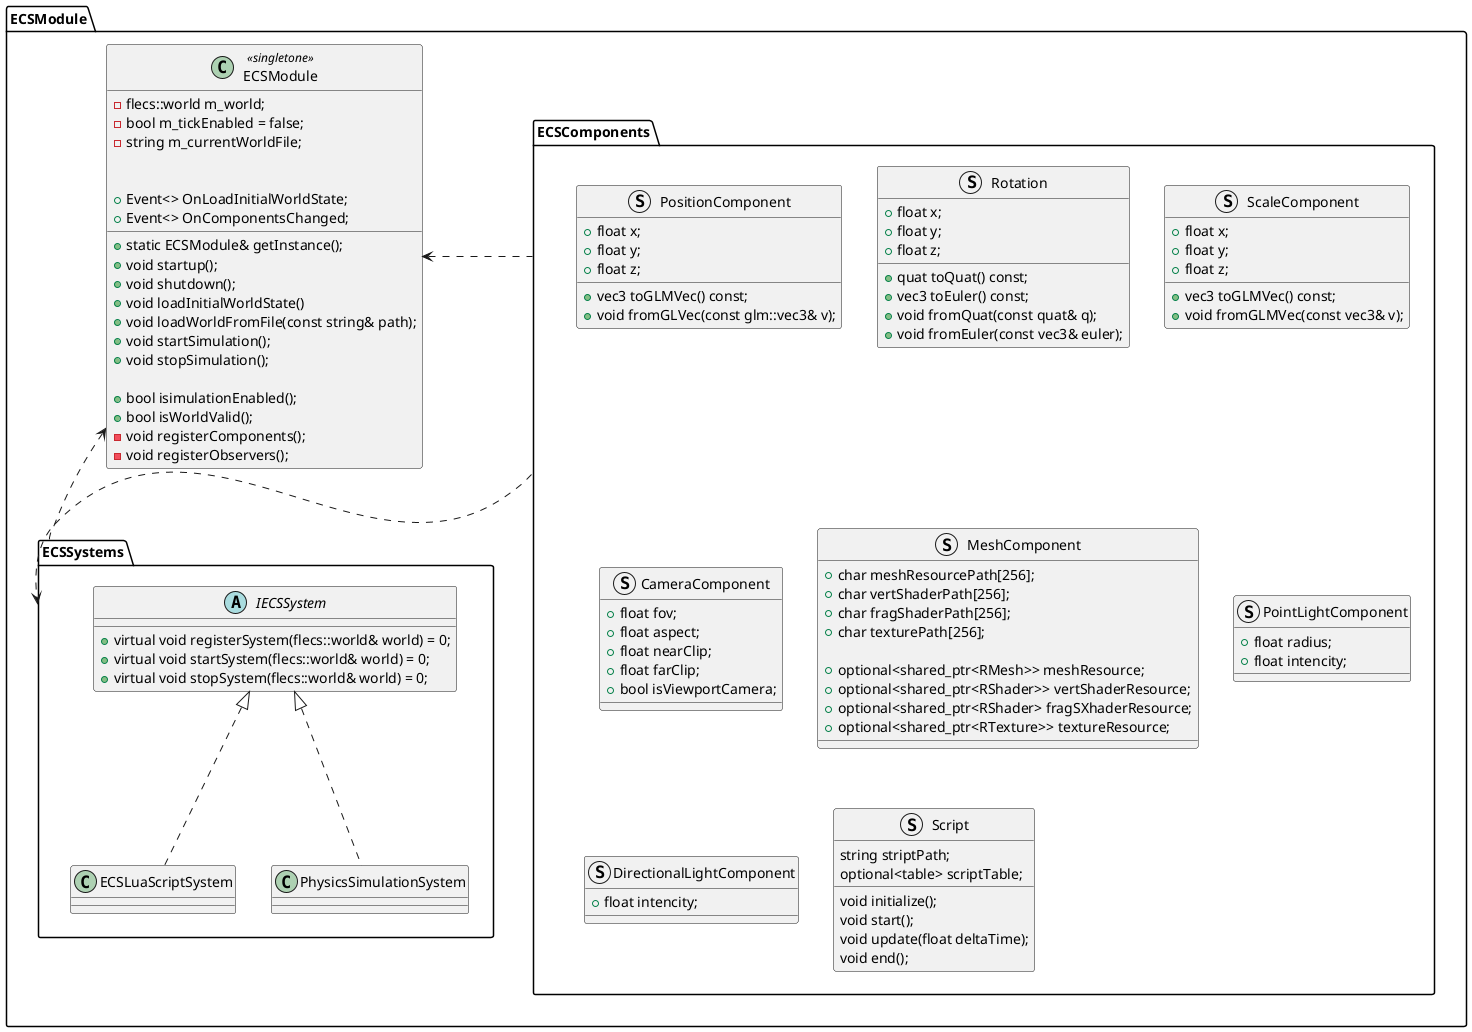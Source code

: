 @startuml
package ECSModule
{
    package ECSComponents
    {
        struct PositionComponent
        {
            +float x;
            +float y;
            +float z;

            +vec3 toGLMVec() const;
            +void fromGLVec(const glm::vec3& v);
        }

        struct Rotation
        {
            +float x;
            +float y;
            +float z;

            +quat toQuat() const;
            +vec3 toEuler() const;
            +void fromQuat(const quat& q);
            +void fromEuler(const vec3& euler);
        }

        struct ScaleComponent 
        {
            +float x;
            +float y;
            +float z;

            +vec3 toGLMVec() const;
            +void fromGLMVec(const vec3& v);
        }

        struct CameraComponent
        {
            +float fov;
            +float aspect;
            +float nearClip;
            +float farClip;
            +bool isViewportCamera;
        }

        struct MeshComponent
        {
            +char meshResourcePath[256];
            +char vertShaderPath[256];
            +char fragShaderPath[256];
            +char texturePath[256];

            +optional<shared_ptr<RMesh>> meshResource;
            +optional<shared_ptr<RShader>> vertShaderResource;
            +optional<shared_ptr<RShader> fragSXhaderResource;
            +optional<shared_ptr<RTexture>> textureResource;
        }

        struct PointLightComponent
        {
            +float radius;
            +float intencity;
        }

        struct DirectionalLightComponent
        {
            +float intencity;
        }

        struct Script
        {
            string striptPath;
            optional<table> scriptTable;

            void initialize();
            void start();
            void update(float deltaTime);
            void end();
        }
    }

    package ECSSystems 
    {
        abstract IECSSystem
        {
            +virtual void registerSystem(flecs::world& world) = 0;
            +virtual void startSystem(flecs::world& world) = 0;
            +virtual void stopSystem(flecs::world& world) = 0;
        }

        class ECSLuaScriptSystem implements IECSSystem

        class PhysicsSimulationSystem implements IECSSystem
    }

    class ECSModule <<singletone>>
    {
        -flecs::world m_world;
        -bool m_tickEnabled = false;
        -string m_currentWorldFile;
        +static ECSModule& getInstance();
        +void startup();
        +void shutdown();
        +void loadInitialWorldState()
        +void loadWorldFromFile(const string& path);
        +void startSimulation();
        +void stopSimulation();

        +bool isimulationEnabled();
        +bool isWorldValid();

        +Event<> OnLoadInitialWorldState;
        +Event<> OnComponentsChanged;

        -void registerComponents();
        -void registerObservers();
    }
    ECSModule <.right. ECSComponents
    ECSModule <.down. ECSSystems
    ECSSystems <.up. ECSComponents
}
@enduml